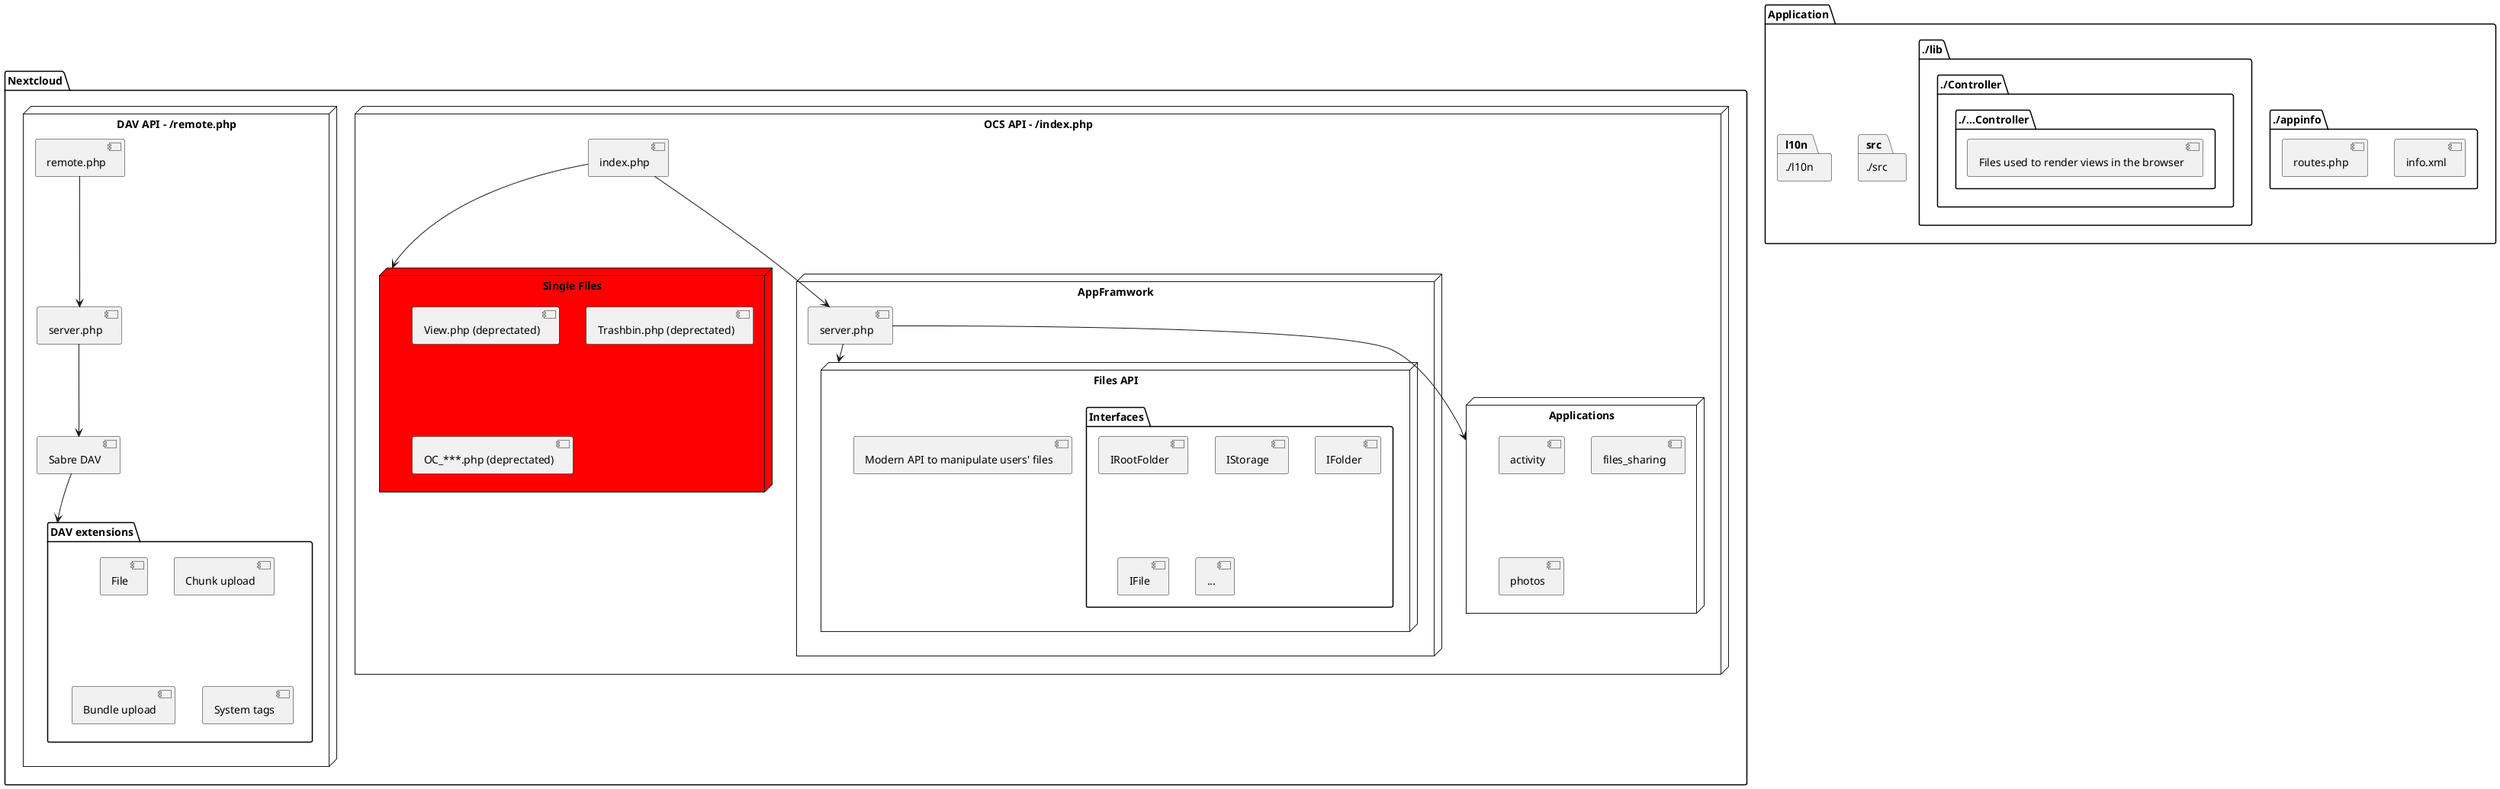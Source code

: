 @startuml

package "Nextcloud" {
	node "OCS API - /index.php" {
		[index.php] as index

		node "Single Files" as singlefiles #Red {
			[View.php (deprectated)]
			[Trashbin.php (deprectated)]
			[OC_***.php (deprectated)]
		}

		node "AppFramwork" as appframework {

			[server.php] as server

			node "Files API" as fileapi {
				[Modern API to manipulate users' files]
				package "Interfaces" {
					[IRootFolder]
					[IStorage]
					[IFolder]
					[IFile]
					["..."]
				}
			}
		}

		node "Applications" as apps {
			[activity]
			[files_sharing]
			[photos]
			["..."]
		}

		index --> singlefiles
		index --> server
		server --> fileapi
		server --> apps
	}

	node "DAV API - /remote.php" {
		[remote.php] as remote

		[server.php] as davserver

		[Sabre DAV] as sabredav


		package "DAV extensions" as davplugins {
			[File]
			[Chunk upload]
			[Bundle upload]
			[System tags]
		}

		remote --> davserver
		davserver --> sabredav
		sabredav --> davplugins
	}
}

package Application {

	package "./appinfo" as appinfo {
		[info.xml]
		[routes.php]
	}

	package "./lib" as lib {
		package "./Controller" {
			package "./...Controller" {
				[Files used to render views in the browser]
			}
		}
	}

	package "./src" as src {

	}

	package "./l10n" as l10n {

	}
}

@enduml

